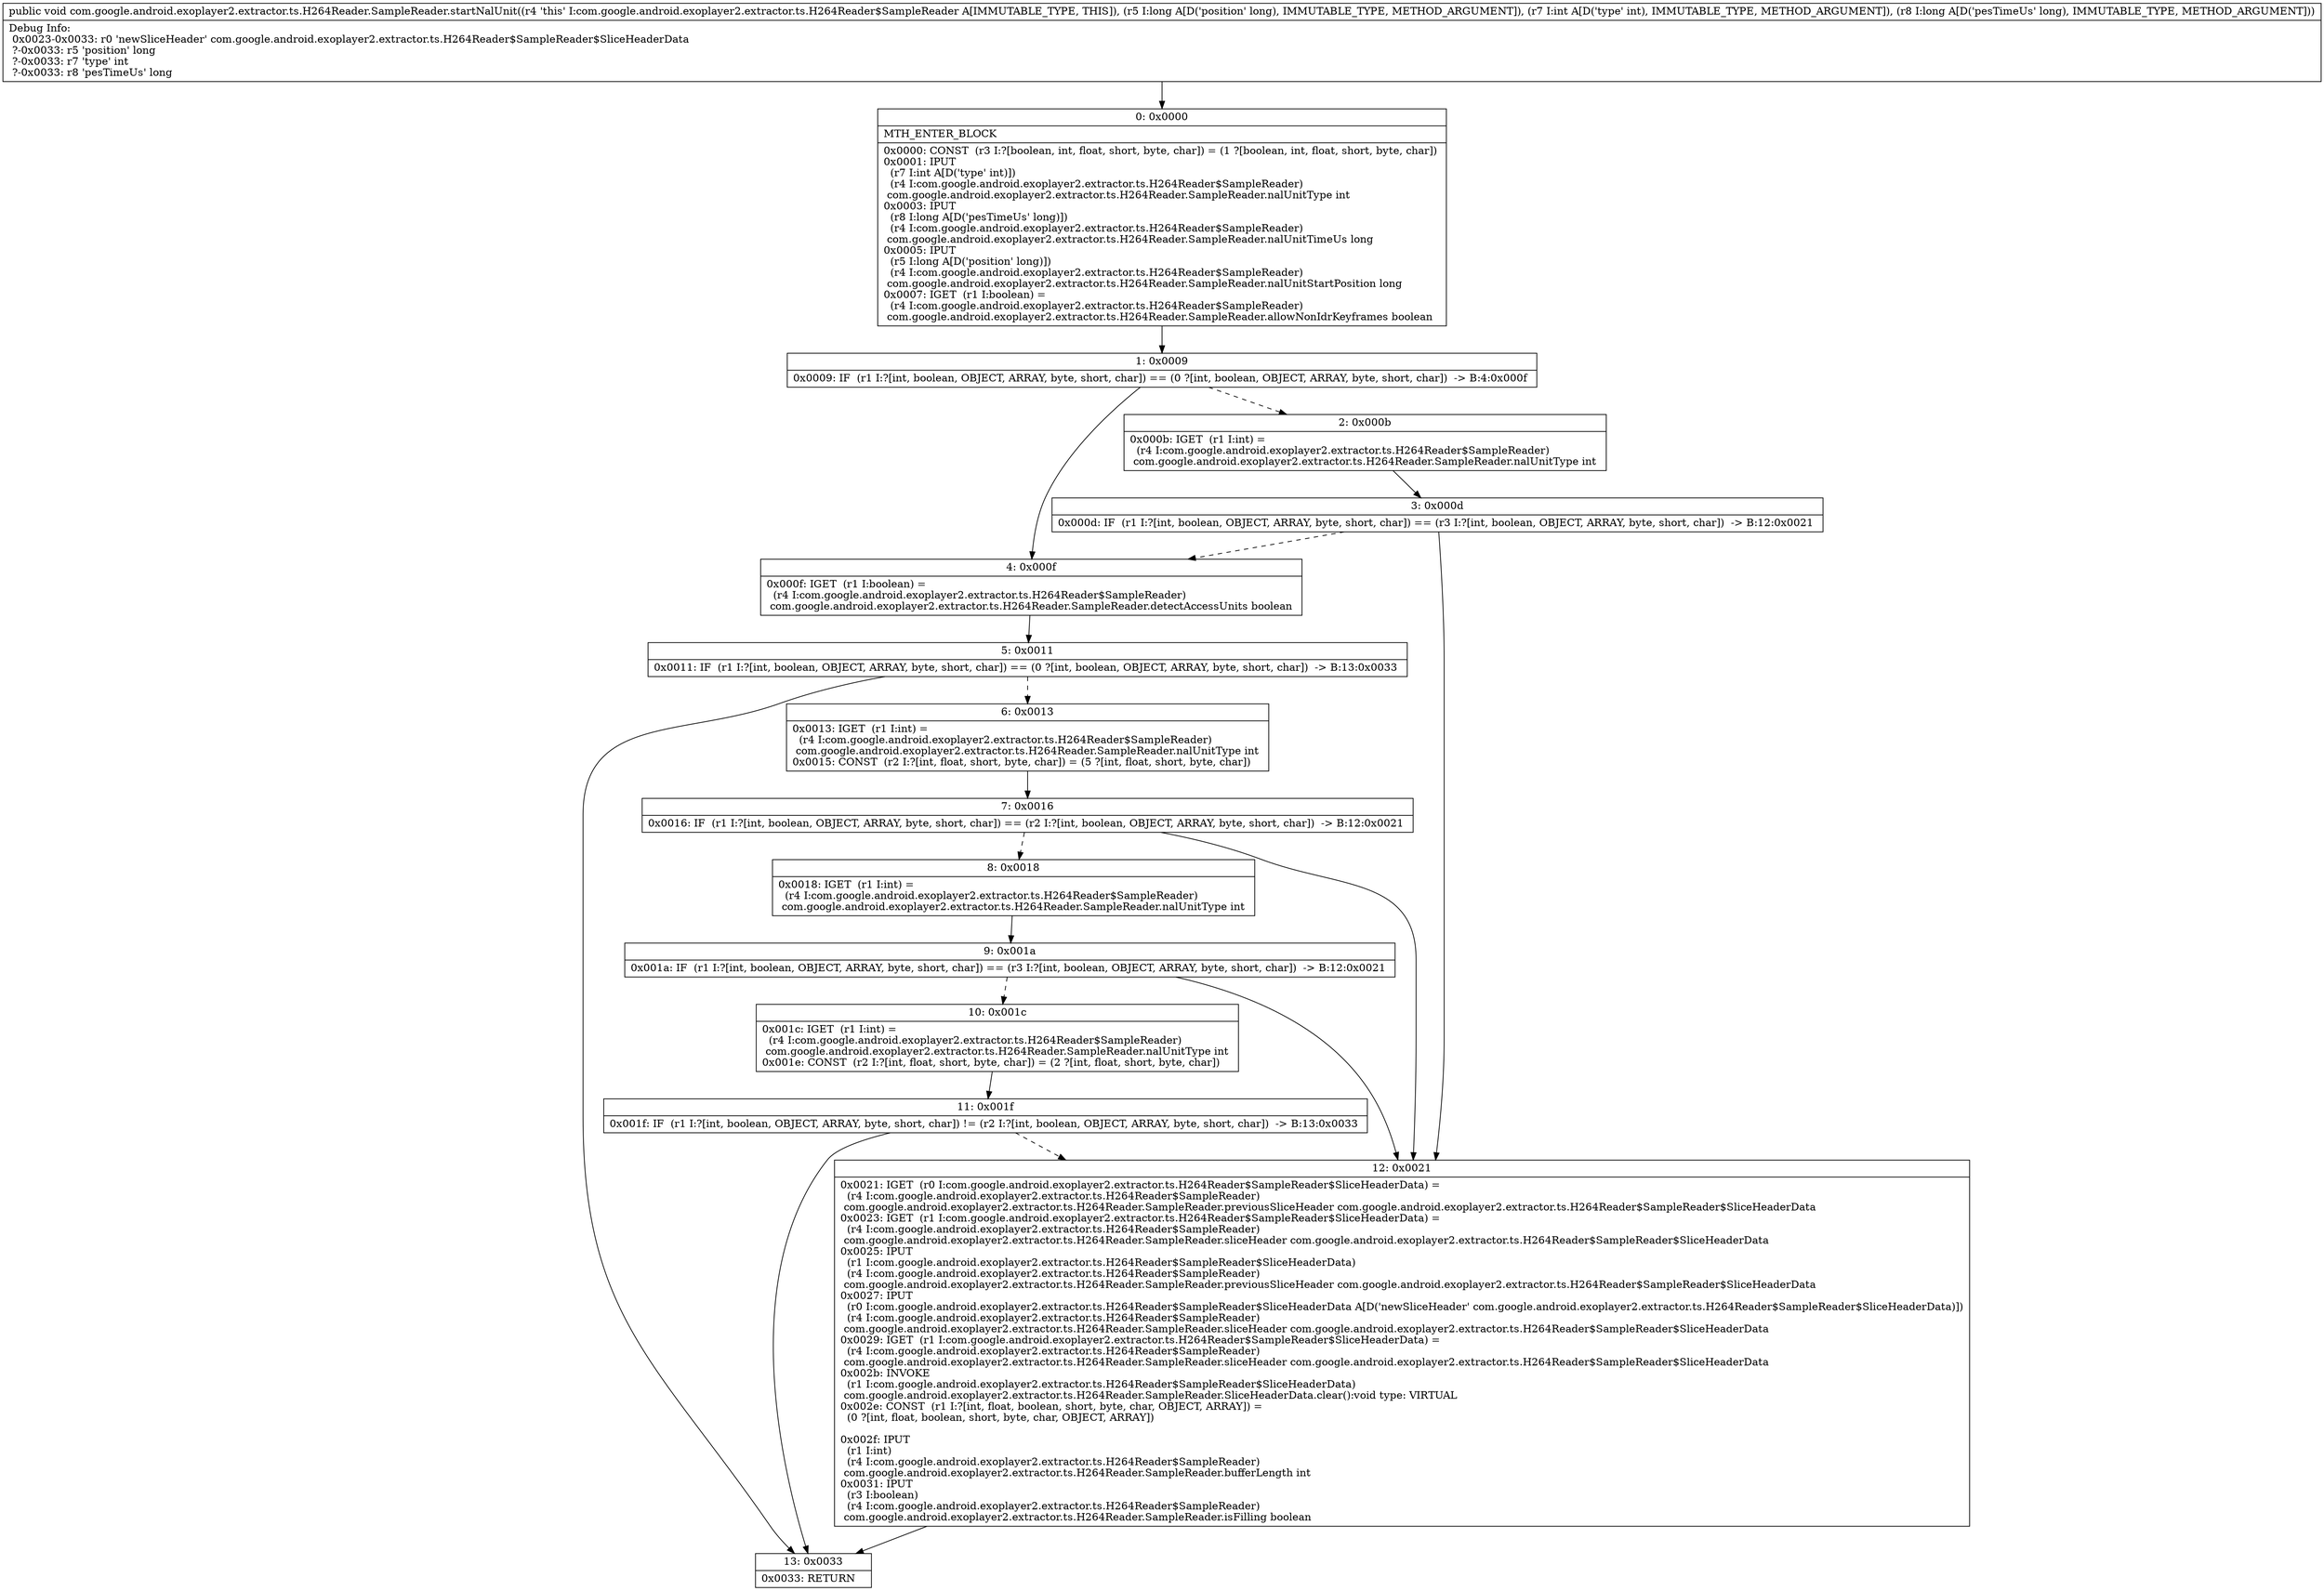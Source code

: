 digraph "CFG forcom.google.android.exoplayer2.extractor.ts.H264Reader.SampleReader.startNalUnit(JIJ)V" {
Node_0 [shape=record,label="{0\:\ 0x0000|MTH_ENTER_BLOCK\l|0x0000: CONST  (r3 I:?[boolean, int, float, short, byte, char]) = (1 ?[boolean, int, float, short, byte, char]) \l0x0001: IPUT  \l  (r7 I:int A[D('type' int)])\l  (r4 I:com.google.android.exoplayer2.extractor.ts.H264Reader$SampleReader)\l com.google.android.exoplayer2.extractor.ts.H264Reader.SampleReader.nalUnitType int \l0x0003: IPUT  \l  (r8 I:long A[D('pesTimeUs' long)])\l  (r4 I:com.google.android.exoplayer2.extractor.ts.H264Reader$SampleReader)\l com.google.android.exoplayer2.extractor.ts.H264Reader.SampleReader.nalUnitTimeUs long \l0x0005: IPUT  \l  (r5 I:long A[D('position' long)])\l  (r4 I:com.google.android.exoplayer2.extractor.ts.H264Reader$SampleReader)\l com.google.android.exoplayer2.extractor.ts.H264Reader.SampleReader.nalUnitStartPosition long \l0x0007: IGET  (r1 I:boolean) = \l  (r4 I:com.google.android.exoplayer2.extractor.ts.H264Reader$SampleReader)\l com.google.android.exoplayer2.extractor.ts.H264Reader.SampleReader.allowNonIdrKeyframes boolean \l}"];
Node_1 [shape=record,label="{1\:\ 0x0009|0x0009: IF  (r1 I:?[int, boolean, OBJECT, ARRAY, byte, short, char]) == (0 ?[int, boolean, OBJECT, ARRAY, byte, short, char])  \-\> B:4:0x000f \l}"];
Node_2 [shape=record,label="{2\:\ 0x000b|0x000b: IGET  (r1 I:int) = \l  (r4 I:com.google.android.exoplayer2.extractor.ts.H264Reader$SampleReader)\l com.google.android.exoplayer2.extractor.ts.H264Reader.SampleReader.nalUnitType int \l}"];
Node_3 [shape=record,label="{3\:\ 0x000d|0x000d: IF  (r1 I:?[int, boolean, OBJECT, ARRAY, byte, short, char]) == (r3 I:?[int, boolean, OBJECT, ARRAY, byte, short, char])  \-\> B:12:0x0021 \l}"];
Node_4 [shape=record,label="{4\:\ 0x000f|0x000f: IGET  (r1 I:boolean) = \l  (r4 I:com.google.android.exoplayer2.extractor.ts.H264Reader$SampleReader)\l com.google.android.exoplayer2.extractor.ts.H264Reader.SampleReader.detectAccessUnits boolean \l}"];
Node_5 [shape=record,label="{5\:\ 0x0011|0x0011: IF  (r1 I:?[int, boolean, OBJECT, ARRAY, byte, short, char]) == (0 ?[int, boolean, OBJECT, ARRAY, byte, short, char])  \-\> B:13:0x0033 \l}"];
Node_6 [shape=record,label="{6\:\ 0x0013|0x0013: IGET  (r1 I:int) = \l  (r4 I:com.google.android.exoplayer2.extractor.ts.H264Reader$SampleReader)\l com.google.android.exoplayer2.extractor.ts.H264Reader.SampleReader.nalUnitType int \l0x0015: CONST  (r2 I:?[int, float, short, byte, char]) = (5 ?[int, float, short, byte, char]) \l}"];
Node_7 [shape=record,label="{7\:\ 0x0016|0x0016: IF  (r1 I:?[int, boolean, OBJECT, ARRAY, byte, short, char]) == (r2 I:?[int, boolean, OBJECT, ARRAY, byte, short, char])  \-\> B:12:0x0021 \l}"];
Node_8 [shape=record,label="{8\:\ 0x0018|0x0018: IGET  (r1 I:int) = \l  (r4 I:com.google.android.exoplayer2.extractor.ts.H264Reader$SampleReader)\l com.google.android.exoplayer2.extractor.ts.H264Reader.SampleReader.nalUnitType int \l}"];
Node_9 [shape=record,label="{9\:\ 0x001a|0x001a: IF  (r1 I:?[int, boolean, OBJECT, ARRAY, byte, short, char]) == (r3 I:?[int, boolean, OBJECT, ARRAY, byte, short, char])  \-\> B:12:0x0021 \l}"];
Node_10 [shape=record,label="{10\:\ 0x001c|0x001c: IGET  (r1 I:int) = \l  (r4 I:com.google.android.exoplayer2.extractor.ts.H264Reader$SampleReader)\l com.google.android.exoplayer2.extractor.ts.H264Reader.SampleReader.nalUnitType int \l0x001e: CONST  (r2 I:?[int, float, short, byte, char]) = (2 ?[int, float, short, byte, char]) \l}"];
Node_11 [shape=record,label="{11\:\ 0x001f|0x001f: IF  (r1 I:?[int, boolean, OBJECT, ARRAY, byte, short, char]) != (r2 I:?[int, boolean, OBJECT, ARRAY, byte, short, char])  \-\> B:13:0x0033 \l}"];
Node_12 [shape=record,label="{12\:\ 0x0021|0x0021: IGET  (r0 I:com.google.android.exoplayer2.extractor.ts.H264Reader$SampleReader$SliceHeaderData) = \l  (r4 I:com.google.android.exoplayer2.extractor.ts.H264Reader$SampleReader)\l com.google.android.exoplayer2.extractor.ts.H264Reader.SampleReader.previousSliceHeader com.google.android.exoplayer2.extractor.ts.H264Reader$SampleReader$SliceHeaderData \l0x0023: IGET  (r1 I:com.google.android.exoplayer2.extractor.ts.H264Reader$SampleReader$SliceHeaderData) = \l  (r4 I:com.google.android.exoplayer2.extractor.ts.H264Reader$SampleReader)\l com.google.android.exoplayer2.extractor.ts.H264Reader.SampleReader.sliceHeader com.google.android.exoplayer2.extractor.ts.H264Reader$SampleReader$SliceHeaderData \l0x0025: IPUT  \l  (r1 I:com.google.android.exoplayer2.extractor.ts.H264Reader$SampleReader$SliceHeaderData)\l  (r4 I:com.google.android.exoplayer2.extractor.ts.H264Reader$SampleReader)\l com.google.android.exoplayer2.extractor.ts.H264Reader.SampleReader.previousSliceHeader com.google.android.exoplayer2.extractor.ts.H264Reader$SampleReader$SliceHeaderData \l0x0027: IPUT  \l  (r0 I:com.google.android.exoplayer2.extractor.ts.H264Reader$SampleReader$SliceHeaderData A[D('newSliceHeader' com.google.android.exoplayer2.extractor.ts.H264Reader$SampleReader$SliceHeaderData)])\l  (r4 I:com.google.android.exoplayer2.extractor.ts.H264Reader$SampleReader)\l com.google.android.exoplayer2.extractor.ts.H264Reader.SampleReader.sliceHeader com.google.android.exoplayer2.extractor.ts.H264Reader$SampleReader$SliceHeaderData \l0x0029: IGET  (r1 I:com.google.android.exoplayer2.extractor.ts.H264Reader$SampleReader$SliceHeaderData) = \l  (r4 I:com.google.android.exoplayer2.extractor.ts.H264Reader$SampleReader)\l com.google.android.exoplayer2.extractor.ts.H264Reader.SampleReader.sliceHeader com.google.android.exoplayer2.extractor.ts.H264Reader$SampleReader$SliceHeaderData \l0x002b: INVOKE  \l  (r1 I:com.google.android.exoplayer2.extractor.ts.H264Reader$SampleReader$SliceHeaderData)\l com.google.android.exoplayer2.extractor.ts.H264Reader.SampleReader.SliceHeaderData.clear():void type: VIRTUAL \l0x002e: CONST  (r1 I:?[int, float, boolean, short, byte, char, OBJECT, ARRAY]) = \l  (0 ?[int, float, boolean, short, byte, char, OBJECT, ARRAY])\l \l0x002f: IPUT  \l  (r1 I:int)\l  (r4 I:com.google.android.exoplayer2.extractor.ts.H264Reader$SampleReader)\l com.google.android.exoplayer2.extractor.ts.H264Reader.SampleReader.bufferLength int \l0x0031: IPUT  \l  (r3 I:boolean)\l  (r4 I:com.google.android.exoplayer2.extractor.ts.H264Reader$SampleReader)\l com.google.android.exoplayer2.extractor.ts.H264Reader.SampleReader.isFilling boolean \l}"];
Node_13 [shape=record,label="{13\:\ 0x0033|0x0033: RETURN   \l}"];
MethodNode[shape=record,label="{public void com.google.android.exoplayer2.extractor.ts.H264Reader.SampleReader.startNalUnit((r4 'this' I:com.google.android.exoplayer2.extractor.ts.H264Reader$SampleReader A[IMMUTABLE_TYPE, THIS]), (r5 I:long A[D('position' long), IMMUTABLE_TYPE, METHOD_ARGUMENT]), (r7 I:int A[D('type' int), IMMUTABLE_TYPE, METHOD_ARGUMENT]), (r8 I:long A[D('pesTimeUs' long), IMMUTABLE_TYPE, METHOD_ARGUMENT]))  | Debug Info:\l  0x0023\-0x0033: r0 'newSliceHeader' com.google.android.exoplayer2.extractor.ts.H264Reader$SampleReader$SliceHeaderData\l  ?\-0x0033: r5 'position' long\l  ?\-0x0033: r7 'type' int\l  ?\-0x0033: r8 'pesTimeUs' long\l}"];
MethodNode -> Node_0;
Node_0 -> Node_1;
Node_1 -> Node_2[style=dashed];
Node_1 -> Node_4;
Node_2 -> Node_3;
Node_3 -> Node_4[style=dashed];
Node_3 -> Node_12;
Node_4 -> Node_5;
Node_5 -> Node_6[style=dashed];
Node_5 -> Node_13;
Node_6 -> Node_7;
Node_7 -> Node_8[style=dashed];
Node_7 -> Node_12;
Node_8 -> Node_9;
Node_9 -> Node_10[style=dashed];
Node_9 -> Node_12;
Node_10 -> Node_11;
Node_11 -> Node_12[style=dashed];
Node_11 -> Node_13;
Node_12 -> Node_13;
}


